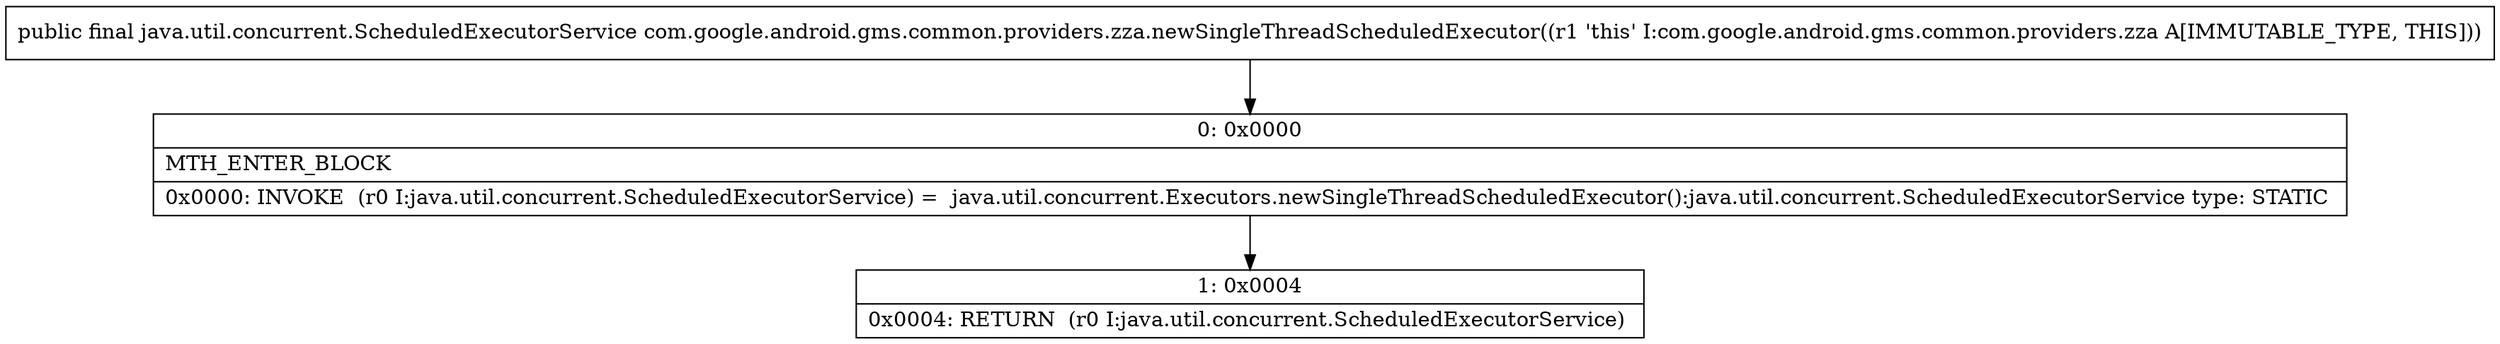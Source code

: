 digraph "CFG forcom.google.android.gms.common.providers.zza.newSingleThreadScheduledExecutor()Ljava\/util\/concurrent\/ScheduledExecutorService;" {
Node_0 [shape=record,label="{0\:\ 0x0000|MTH_ENTER_BLOCK\l|0x0000: INVOKE  (r0 I:java.util.concurrent.ScheduledExecutorService) =  java.util.concurrent.Executors.newSingleThreadScheduledExecutor():java.util.concurrent.ScheduledExecutorService type: STATIC \l}"];
Node_1 [shape=record,label="{1\:\ 0x0004|0x0004: RETURN  (r0 I:java.util.concurrent.ScheduledExecutorService) \l}"];
MethodNode[shape=record,label="{public final java.util.concurrent.ScheduledExecutorService com.google.android.gms.common.providers.zza.newSingleThreadScheduledExecutor((r1 'this' I:com.google.android.gms.common.providers.zza A[IMMUTABLE_TYPE, THIS])) }"];
MethodNode -> Node_0;
Node_0 -> Node_1;
}

